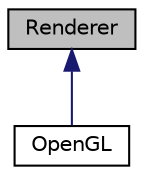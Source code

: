 digraph "Renderer"
{
 // LATEX_PDF_SIZE
  edge [fontname="Helvetica",fontsize="10",labelfontname="Helvetica",labelfontsize="10"];
  node [fontname="Helvetica",fontsize="10",shape=record];
  Node1 [label="Renderer",height=0.2,width=0.4,color="black", fillcolor="grey75", style="filled", fontcolor="black",tooltip="Contains the absract information for the Renderer. The class holds all the functions that would be us..."];
  Node1 -> Node2 [dir="back",color="midnightblue",fontsize="10",style="solid",fontname="Helvetica"];
  Node2 [label="OpenGL",height=0.2,width=0.4,color="black", fillcolor="white", style="filled",URL="$class_open_g_l.html",tooltip="The abstract OpenGL version of the renderer. Uses the Renderer parent class to have an abstract openg..."];
}
